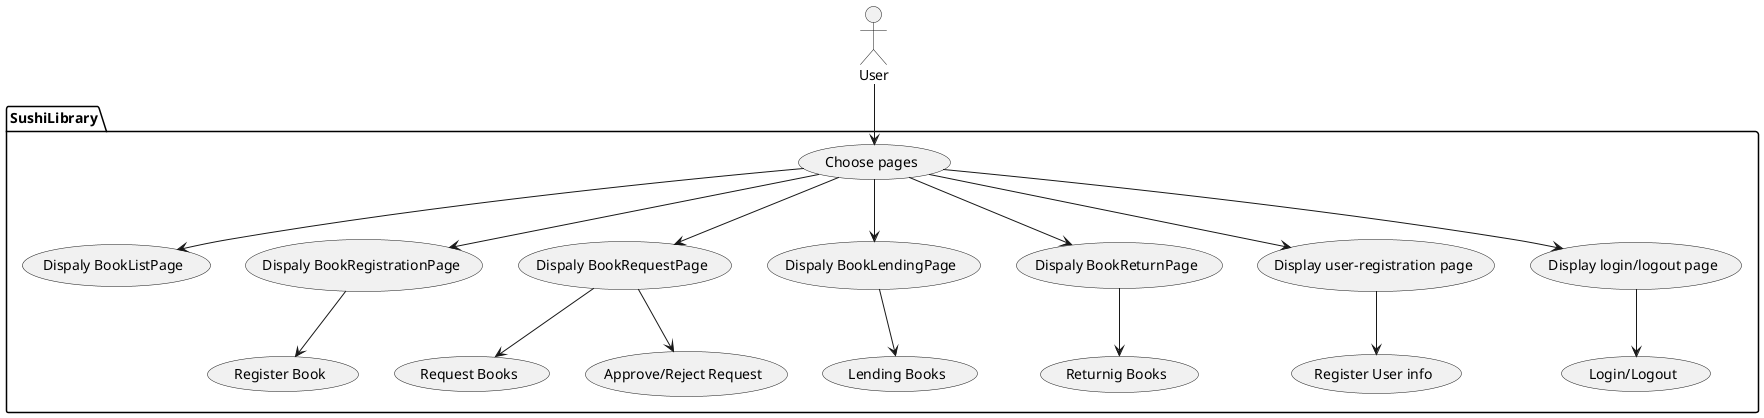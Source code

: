 @startuml

actor User


package SushiLibrary{
    "Choose pages" as (choose)

    "Dispaly BookListPage" as (DispBListP)
    "Dispaly BookRegistrationPage" as (DispBRegP)
    "Dispaly BookRequestPage" as (DispBReqP)
    "Dispaly BookLendingPage" as (DispBLendP)
    "Dispaly BookReturnPage" as (DispBRetP)
    "Display user-registration page" as (DispUserRegP)
    "Display login/logout page" as (DispLoginoutP)

    "Register User info" as (RegUser)

    "Register Book" as (RegB)
    "Lending Books" as (LendB)
    "Returnig Books" as (RetB)
    "Request Books" as (ReqB) 
    "Approve/Reject Request" as (AprvRejReq)

    "Login/Logout" as (Loginout)
}

User --> choose

choose --> DispBListP
choose --> DispBRegP
choose --> DispBReqP
choose --> DispBLendP
choose --> DispBRetP
choose --> DispUserRegP
choose --> DispLoginoutP

DispBRegP --> RegB
DispBLendP --> LendB
DispBRetP --> RetB
DispBReqP --> ReqB
DispBReqP --> AprvRejReq
DispUserRegP --> RegUser
DispLoginoutP --> Loginout

@enduml



object Book
object User

object BookListPage
object BookRegistrationPage
object BookRequestPage
object BookLendingPage
object BookReturnPage

object UserRegistrationPage